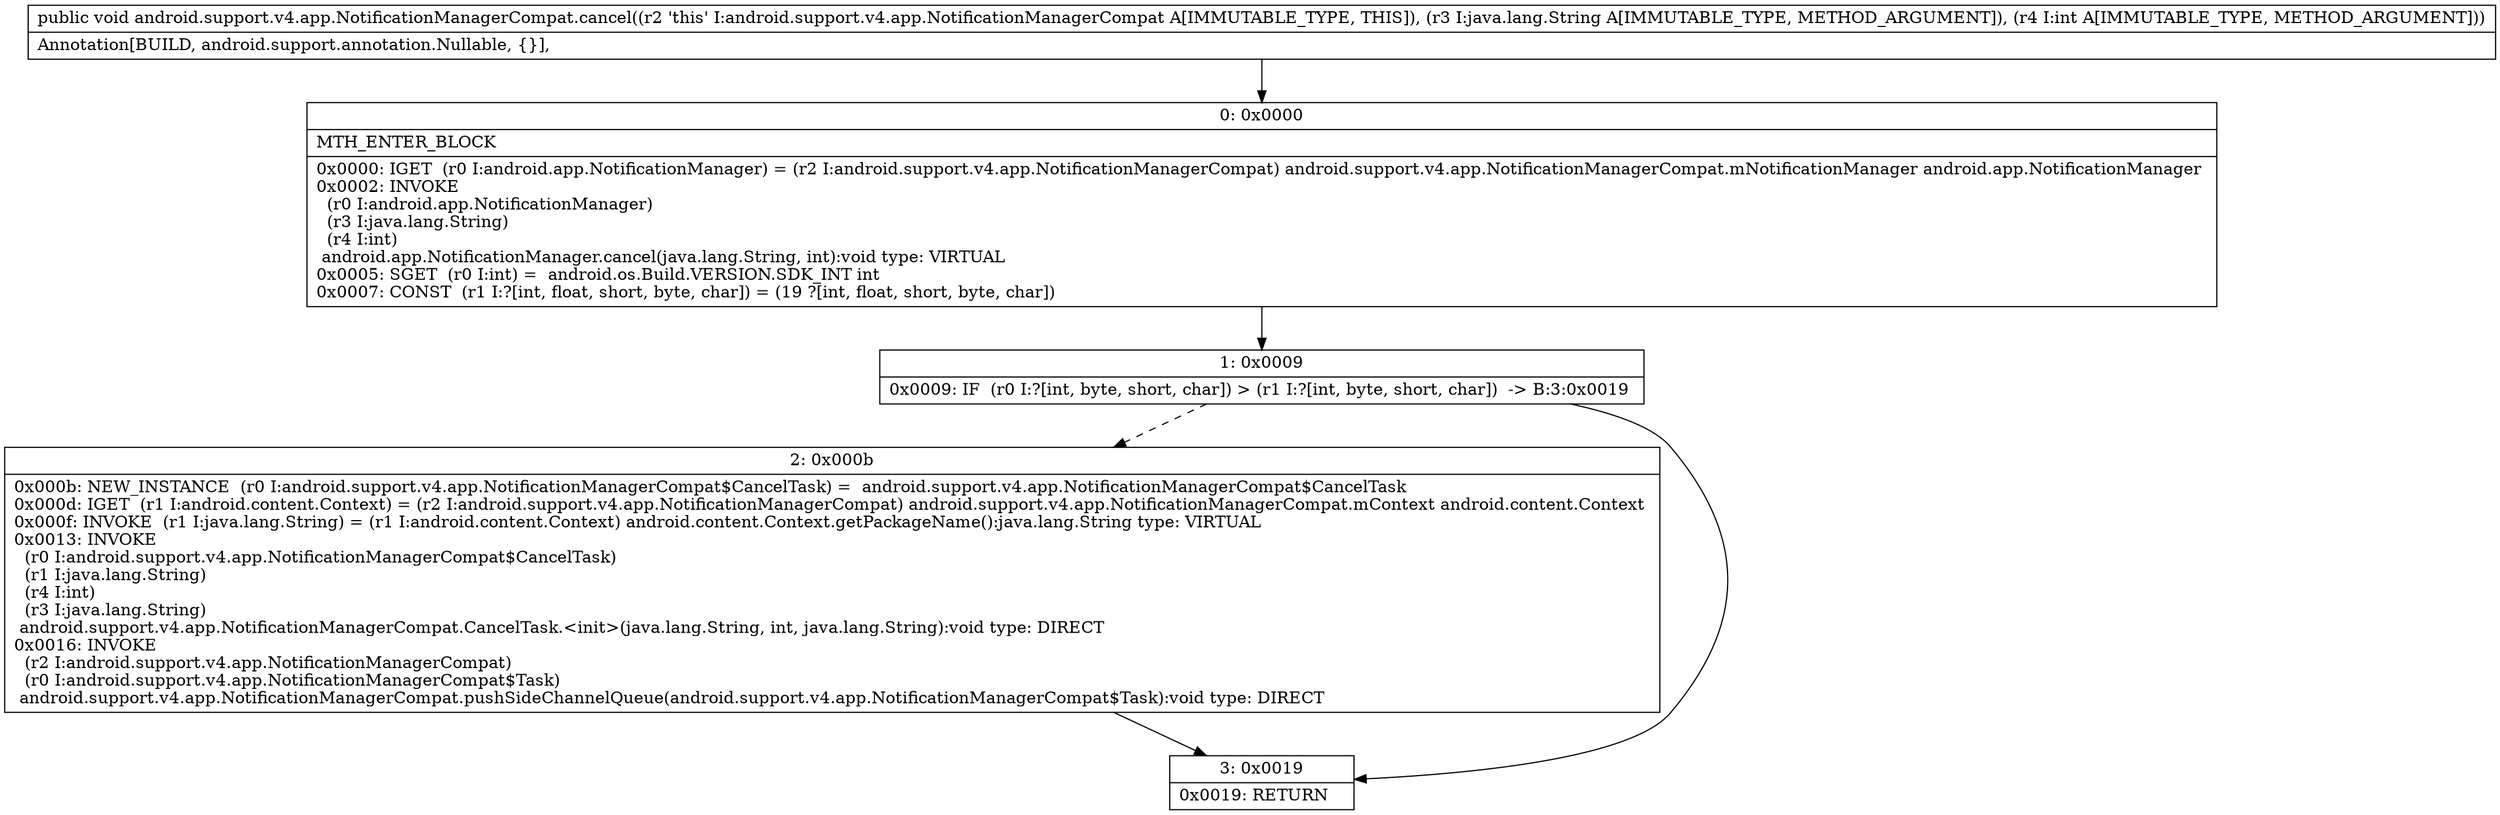 digraph "CFG forandroid.support.v4.app.NotificationManagerCompat.cancel(Ljava\/lang\/String;I)V" {
Node_0 [shape=record,label="{0\:\ 0x0000|MTH_ENTER_BLOCK\l|0x0000: IGET  (r0 I:android.app.NotificationManager) = (r2 I:android.support.v4.app.NotificationManagerCompat) android.support.v4.app.NotificationManagerCompat.mNotificationManager android.app.NotificationManager \l0x0002: INVOKE  \l  (r0 I:android.app.NotificationManager)\l  (r3 I:java.lang.String)\l  (r4 I:int)\l android.app.NotificationManager.cancel(java.lang.String, int):void type: VIRTUAL \l0x0005: SGET  (r0 I:int) =  android.os.Build.VERSION.SDK_INT int \l0x0007: CONST  (r1 I:?[int, float, short, byte, char]) = (19 ?[int, float, short, byte, char]) \l}"];
Node_1 [shape=record,label="{1\:\ 0x0009|0x0009: IF  (r0 I:?[int, byte, short, char]) \> (r1 I:?[int, byte, short, char])  \-\> B:3:0x0019 \l}"];
Node_2 [shape=record,label="{2\:\ 0x000b|0x000b: NEW_INSTANCE  (r0 I:android.support.v4.app.NotificationManagerCompat$CancelTask) =  android.support.v4.app.NotificationManagerCompat$CancelTask \l0x000d: IGET  (r1 I:android.content.Context) = (r2 I:android.support.v4.app.NotificationManagerCompat) android.support.v4.app.NotificationManagerCompat.mContext android.content.Context \l0x000f: INVOKE  (r1 I:java.lang.String) = (r1 I:android.content.Context) android.content.Context.getPackageName():java.lang.String type: VIRTUAL \l0x0013: INVOKE  \l  (r0 I:android.support.v4.app.NotificationManagerCompat$CancelTask)\l  (r1 I:java.lang.String)\l  (r4 I:int)\l  (r3 I:java.lang.String)\l android.support.v4.app.NotificationManagerCompat.CancelTask.\<init\>(java.lang.String, int, java.lang.String):void type: DIRECT \l0x0016: INVOKE  \l  (r2 I:android.support.v4.app.NotificationManagerCompat)\l  (r0 I:android.support.v4.app.NotificationManagerCompat$Task)\l android.support.v4.app.NotificationManagerCompat.pushSideChannelQueue(android.support.v4.app.NotificationManagerCompat$Task):void type: DIRECT \l}"];
Node_3 [shape=record,label="{3\:\ 0x0019|0x0019: RETURN   \l}"];
MethodNode[shape=record,label="{public void android.support.v4.app.NotificationManagerCompat.cancel((r2 'this' I:android.support.v4.app.NotificationManagerCompat A[IMMUTABLE_TYPE, THIS]), (r3 I:java.lang.String A[IMMUTABLE_TYPE, METHOD_ARGUMENT]), (r4 I:int A[IMMUTABLE_TYPE, METHOD_ARGUMENT]))  | Annotation[BUILD, android.support.annotation.Nullable, \{\}], \l}"];
MethodNode -> Node_0;
Node_0 -> Node_1;
Node_1 -> Node_2[style=dashed];
Node_1 -> Node_3;
Node_2 -> Node_3;
}

